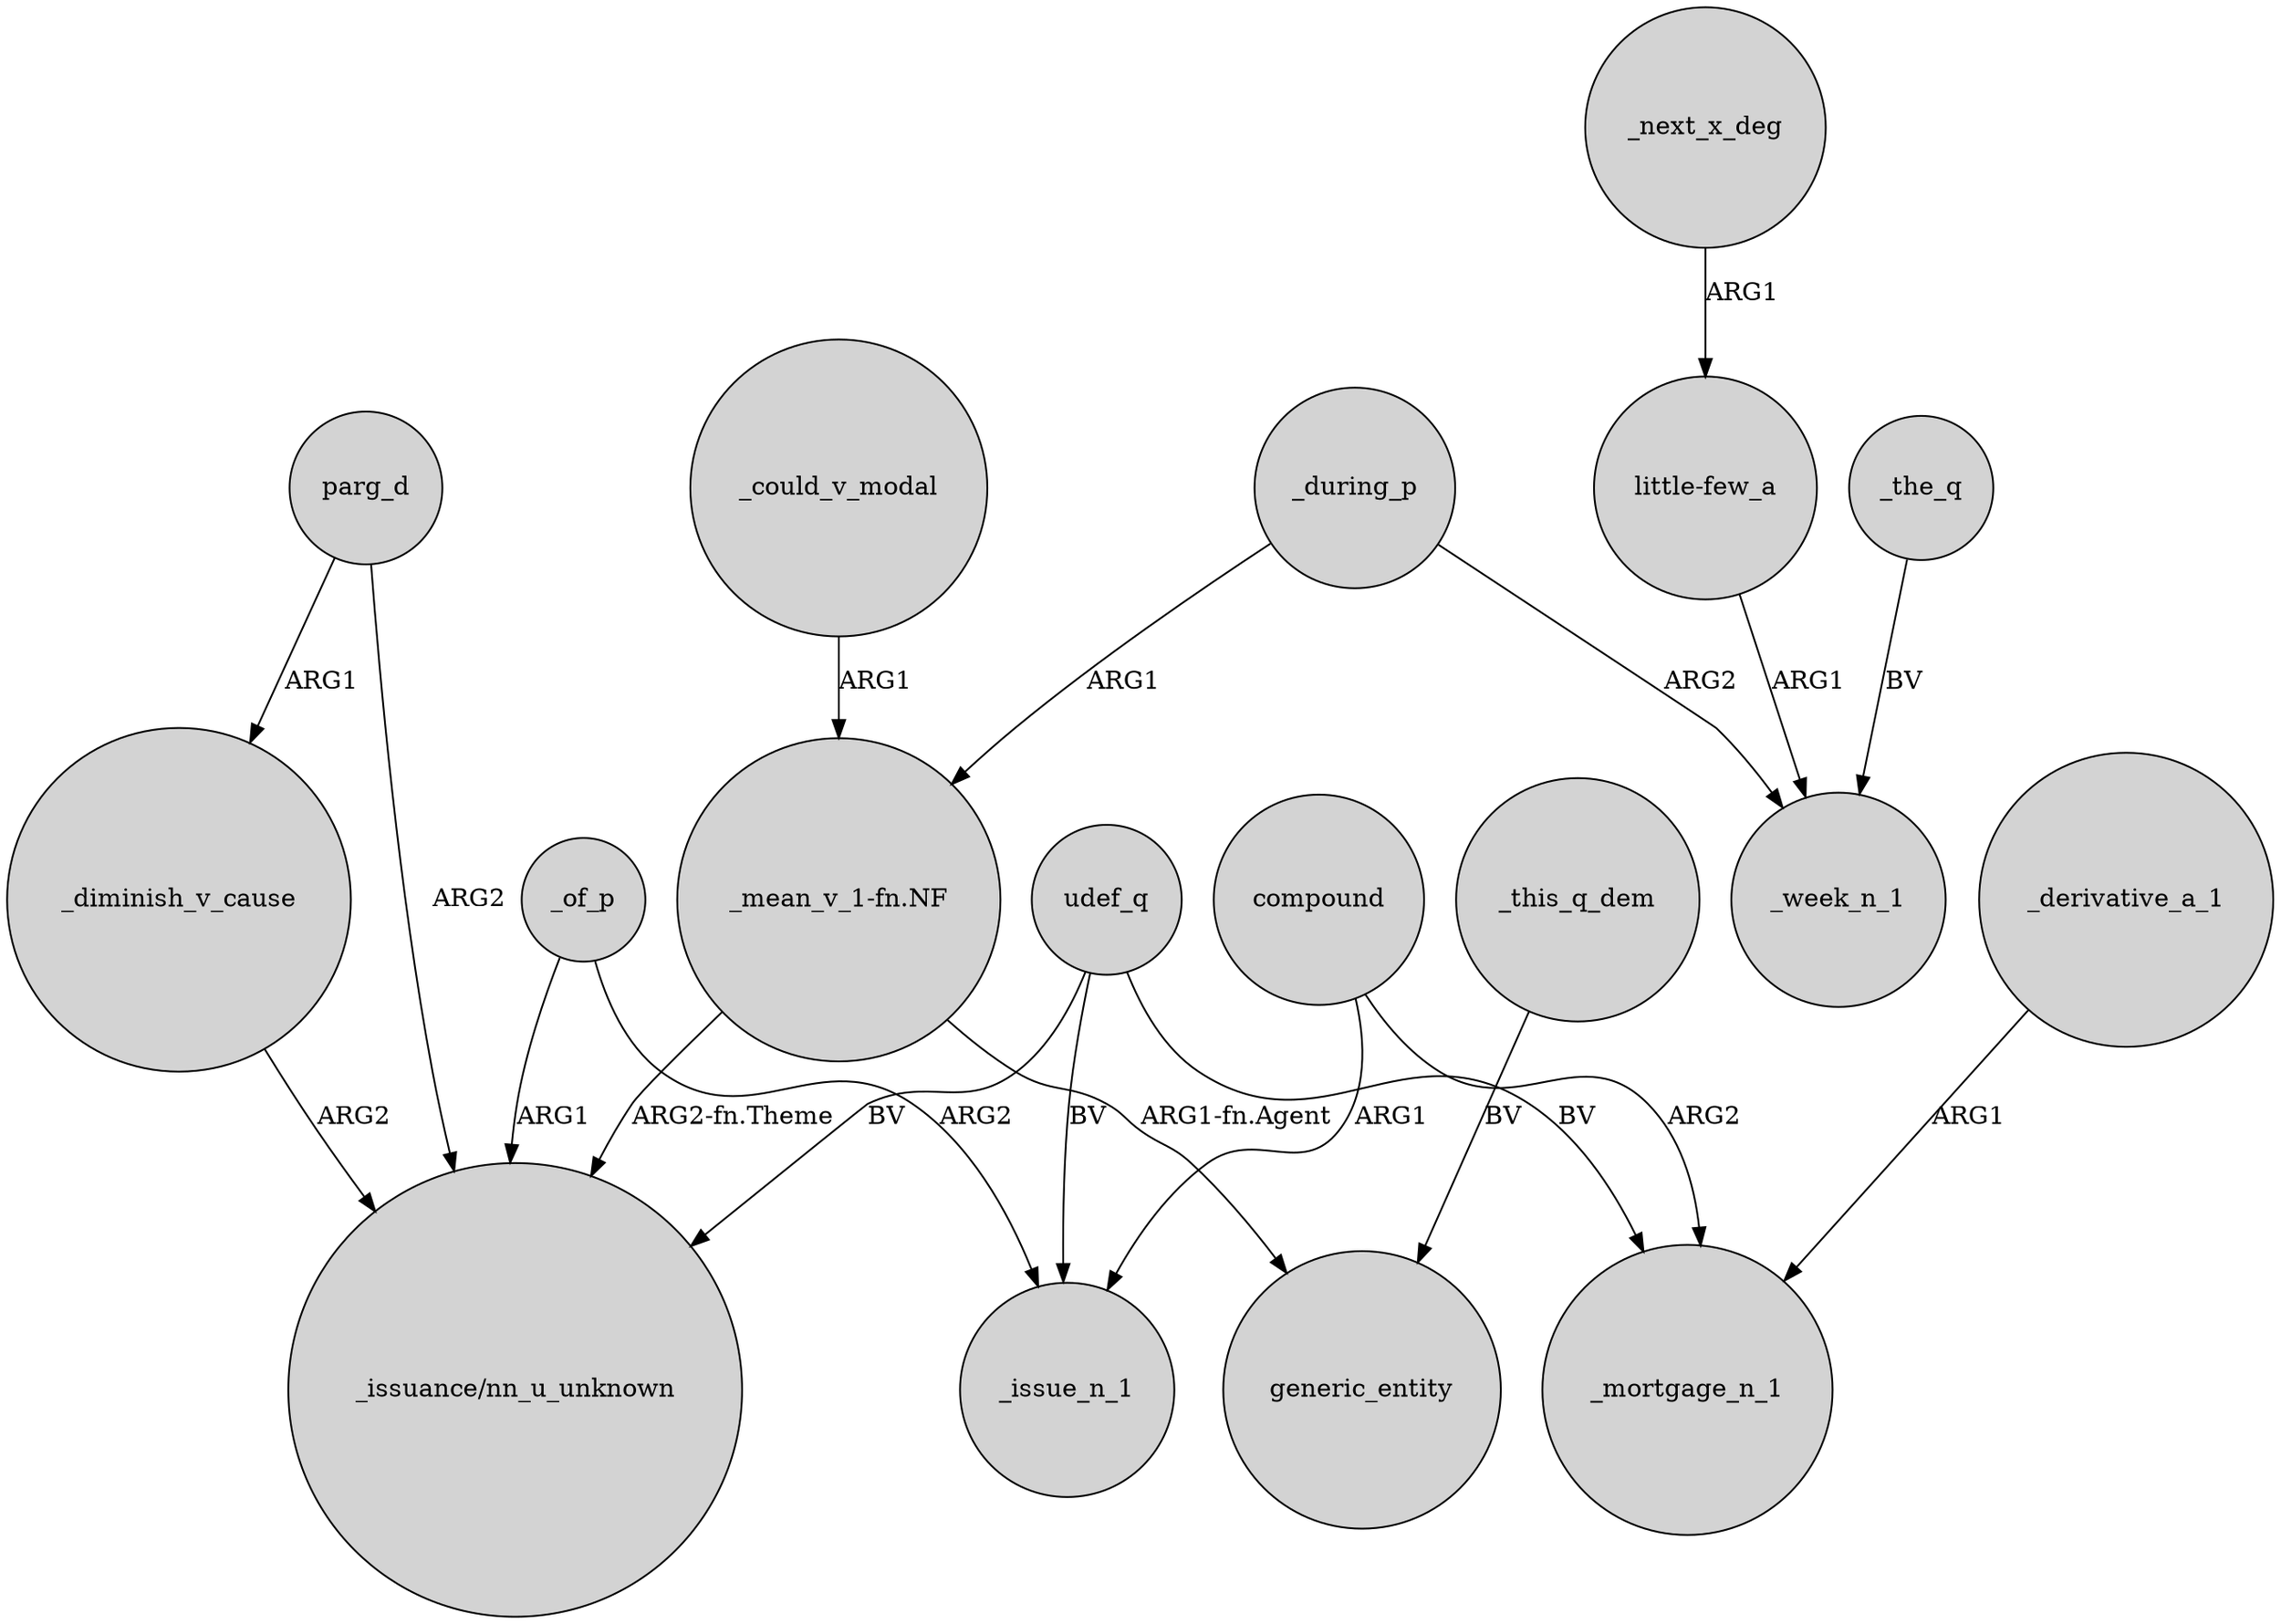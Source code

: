 digraph {
	node [shape=circle style=filled]
	_during_p -> "_mean_v_1-fn.NF" [label=ARG1]
	udef_q -> _mortgage_n_1 [label=BV]
	_of_p -> _issue_n_1 [label=ARG2]
	udef_q -> "_issuance/nn_u_unknown" [label=BV]
	"little-few_a" -> _week_n_1 [label=ARG1]
	compound -> _mortgage_n_1 [label=ARG2]
	_derivative_a_1 -> _mortgage_n_1 [label=ARG1]
	_diminish_v_cause -> "_issuance/nn_u_unknown" [label=ARG2]
	parg_d -> "_issuance/nn_u_unknown" [label=ARG2]
	"_mean_v_1-fn.NF" -> generic_entity [label="ARG1-fn.Agent"]
	_next_x_deg -> "little-few_a" [label=ARG1]
	"_mean_v_1-fn.NF" -> "_issuance/nn_u_unknown" [label="ARG2-fn.Theme"]
	_could_v_modal -> "_mean_v_1-fn.NF" [label=ARG1]
	_this_q_dem -> generic_entity [label=BV]
	_the_q -> _week_n_1 [label=BV]
	udef_q -> _issue_n_1 [label=BV]
	compound -> _issue_n_1 [label=ARG1]
	_of_p -> "_issuance/nn_u_unknown" [label=ARG1]
	parg_d -> _diminish_v_cause [label=ARG1]
	_during_p -> _week_n_1 [label=ARG2]
}
